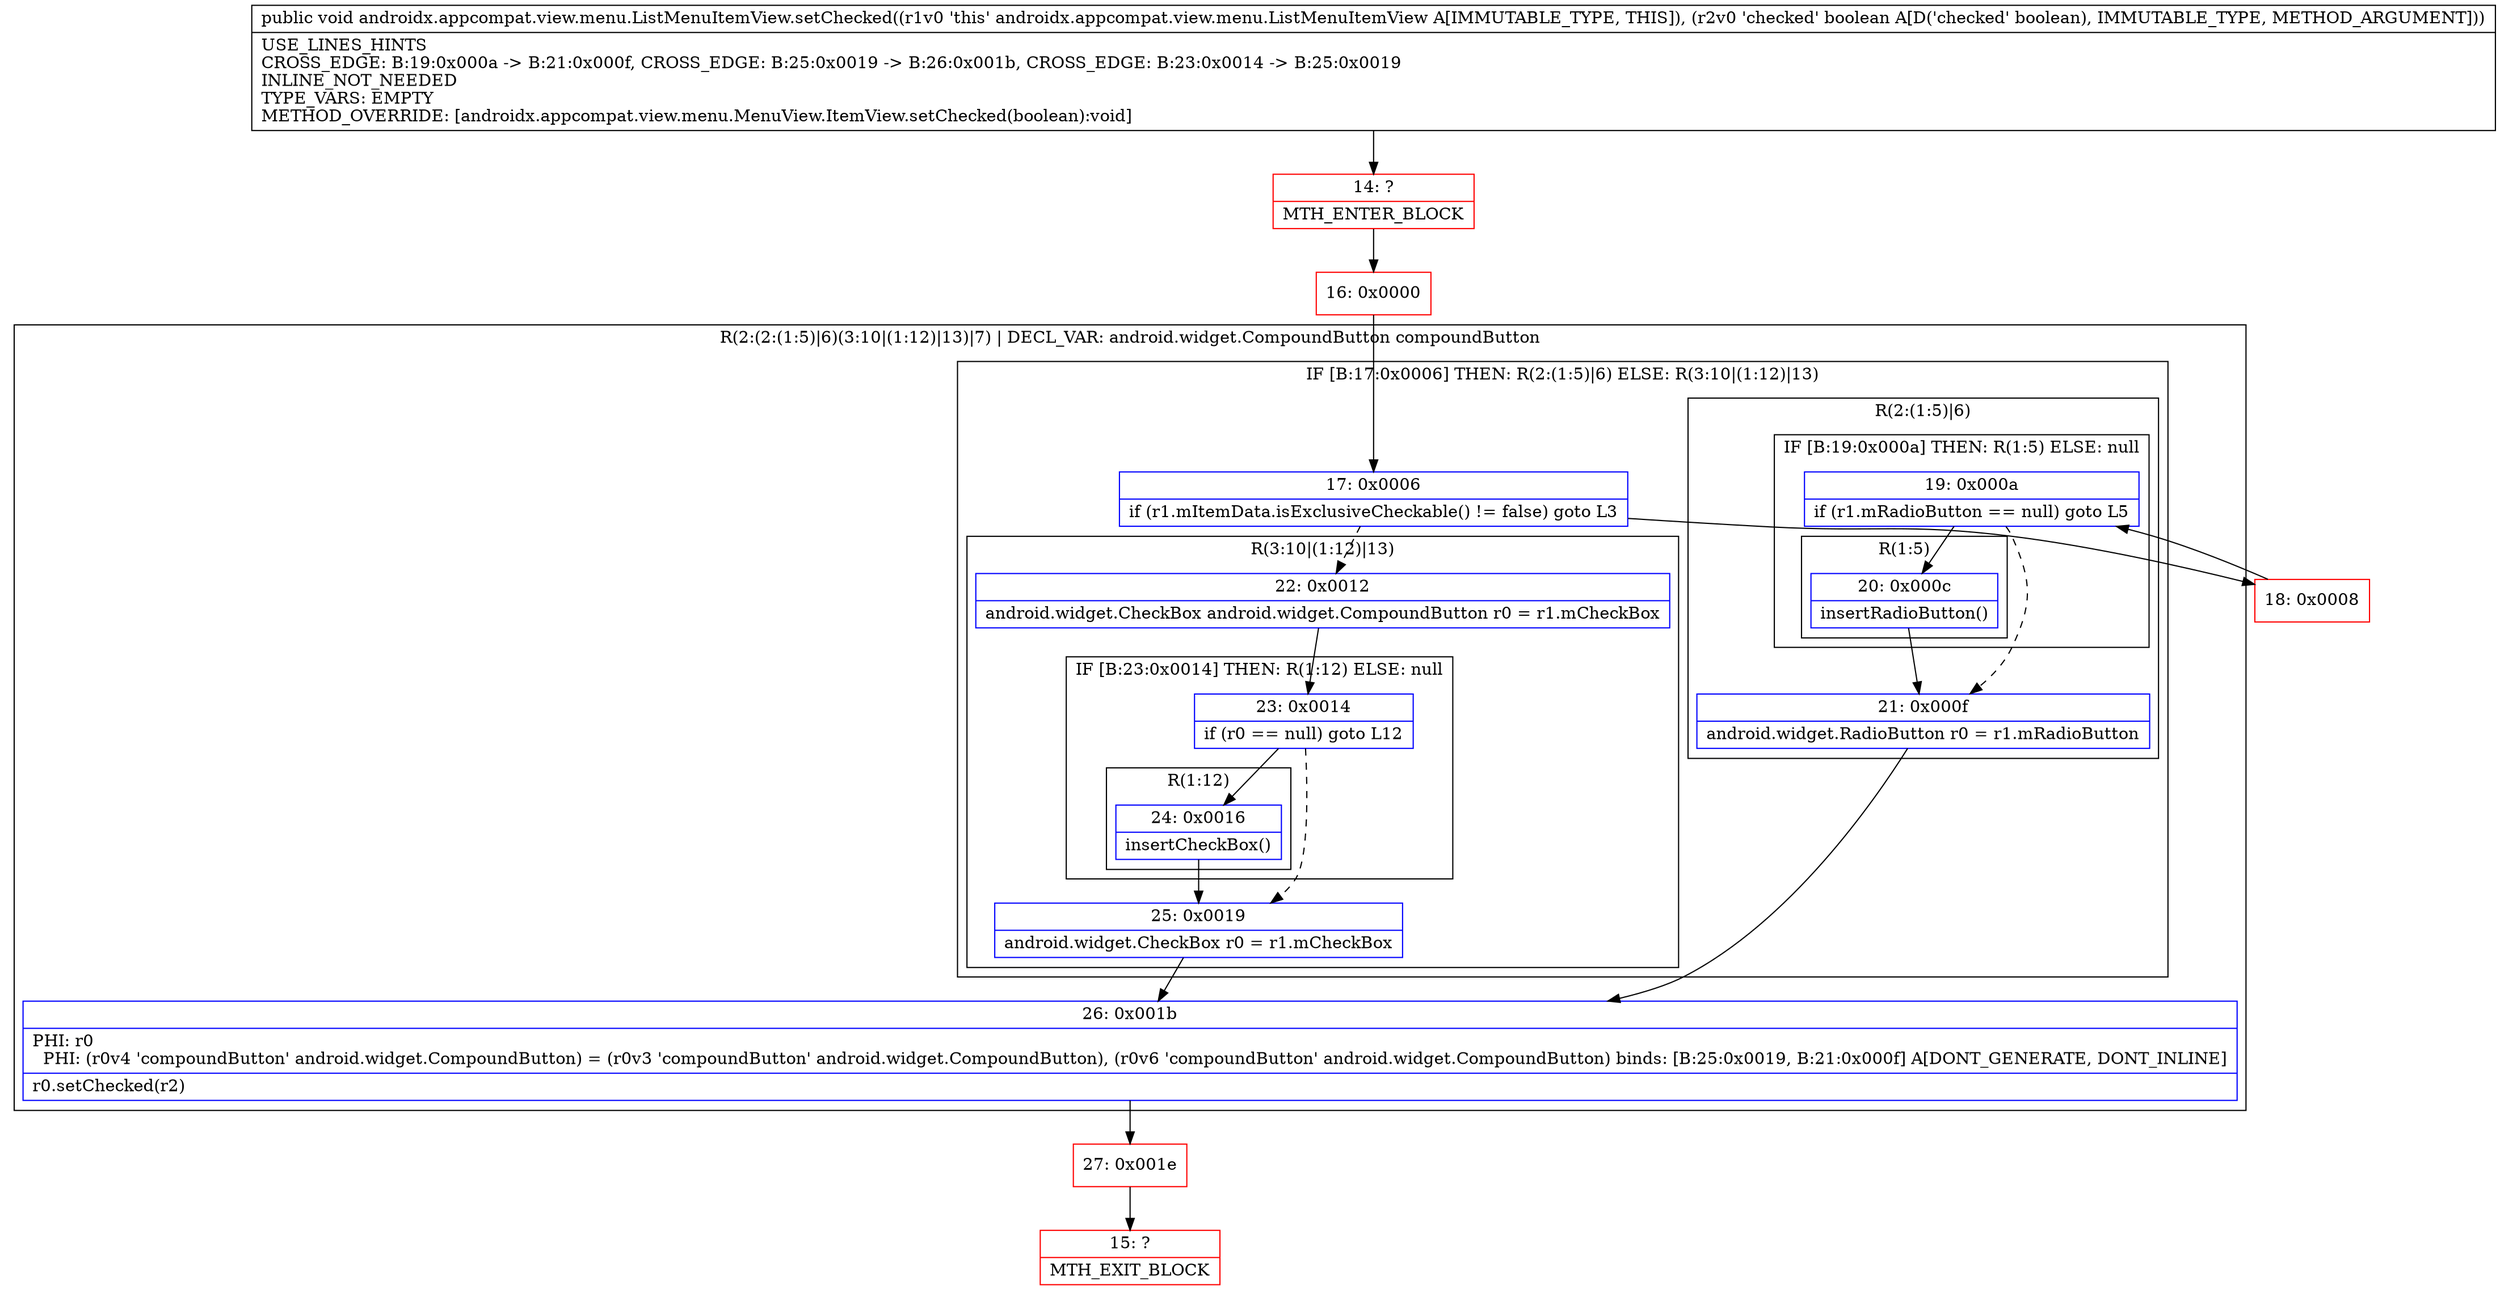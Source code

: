 digraph "CFG forandroidx.appcompat.view.menu.ListMenuItemView.setChecked(Z)V" {
subgraph cluster_Region_1585266761 {
label = "R(2:(2:(1:5)|6)(3:10|(1:12)|13)|7) | DECL_VAR: android.widget.CompoundButton compoundButton\l";
node [shape=record,color=blue];
subgraph cluster_IfRegion_2045664000 {
label = "IF [B:17:0x0006] THEN: R(2:(1:5)|6) ELSE: R(3:10|(1:12)|13)";
node [shape=record,color=blue];
Node_17 [shape=record,label="{17\:\ 0x0006|if (r1.mItemData.isExclusiveCheckable() != false) goto L3\l}"];
subgraph cluster_Region_1844276795 {
label = "R(2:(1:5)|6)";
node [shape=record,color=blue];
subgraph cluster_IfRegion_803115013 {
label = "IF [B:19:0x000a] THEN: R(1:5) ELSE: null";
node [shape=record,color=blue];
Node_19 [shape=record,label="{19\:\ 0x000a|if (r1.mRadioButton == null) goto L5\l}"];
subgraph cluster_Region_408830445 {
label = "R(1:5)";
node [shape=record,color=blue];
Node_20 [shape=record,label="{20\:\ 0x000c|insertRadioButton()\l}"];
}
}
Node_21 [shape=record,label="{21\:\ 0x000f|android.widget.RadioButton r0 = r1.mRadioButton\l}"];
}
subgraph cluster_Region_318284082 {
label = "R(3:10|(1:12)|13)";
node [shape=record,color=blue];
Node_22 [shape=record,label="{22\:\ 0x0012|android.widget.CheckBox android.widget.CompoundButton r0 = r1.mCheckBox\l}"];
subgraph cluster_IfRegion_562265106 {
label = "IF [B:23:0x0014] THEN: R(1:12) ELSE: null";
node [shape=record,color=blue];
Node_23 [shape=record,label="{23\:\ 0x0014|if (r0 == null) goto L12\l}"];
subgraph cluster_Region_747972007 {
label = "R(1:12)";
node [shape=record,color=blue];
Node_24 [shape=record,label="{24\:\ 0x0016|insertCheckBox()\l}"];
}
}
Node_25 [shape=record,label="{25\:\ 0x0019|android.widget.CheckBox r0 = r1.mCheckBox\l}"];
}
}
Node_26 [shape=record,label="{26\:\ 0x001b|PHI: r0 \l  PHI: (r0v4 'compoundButton' android.widget.CompoundButton) = (r0v3 'compoundButton' android.widget.CompoundButton), (r0v6 'compoundButton' android.widget.CompoundButton) binds: [B:25:0x0019, B:21:0x000f] A[DONT_GENERATE, DONT_INLINE]\l|r0.setChecked(r2)\l}"];
}
Node_14 [shape=record,color=red,label="{14\:\ ?|MTH_ENTER_BLOCK\l}"];
Node_16 [shape=record,color=red,label="{16\:\ 0x0000}"];
Node_18 [shape=record,color=red,label="{18\:\ 0x0008}"];
Node_27 [shape=record,color=red,label="{27\:\ 0x001e}"];
Node_15 [shape=record,color=red,label="{15\:\ ?|MTH_EXIT_BLOCK\l}"];
MethodNode[shape=record,label="{public void androidx.appcompat.view.menu.ListMenuItemView.setChecked((r1v0 'this' androidx.appcompat.view.menu.ListMenuItemView A[IMMUTABLE_TYPE, THIS]), (r2v0 'checked' boolean A[D('checked' boolean), IMMUTABLE_TYPE, METHOD_ARGUMENT]))  | USE_LINES_HINTS\lCROSS_EDGE: B:19:0x000a \-\> B:21:0x000f, CROSS_EDGE: B:25:0x0019 \-\> B:26:0x001b, CROSS_EDGE: B:23:0x0014 \-\> B:25:0x0019\lINLINE_NOT_NEEDED\lTYPE_VARS: EMPTY\lMETHOD_OVERRIDE: [androidx.appcompat.view.menu.MenuView.ItemView.setChecked(boolean):void]\l}"];
MethodNode -> Node_14;Node_17 -> Node_18;
Node_17 -> Node_22[style=dashed];
Node_19 -> Node_20;
Node_19 -> Node_21[style=dashed];
Node_20 -> Node_21;
Node_21 -> Node_26;
Node_22 -> Node_23;
Node_23 -> Node_24;
Node_23 -> Node_25[style=dashed];
Node_24 -> Node_25;
Node_25 -> Node_26;
Node_26 -> Node_27;
Node_14 -> Node_16;
Node_16 -> Node_17;
Node_18 -> Node_19;
Node_27 -> Node_15;
}

